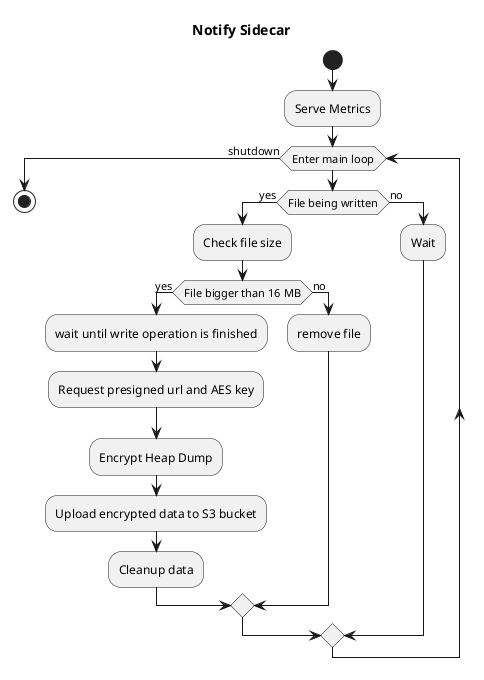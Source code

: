 @startuml
title Notify Sidecar

start

:Serve Metrics;
while (Enter main loop)
if (File being written) then (yes)
  :Check file size;
  if (File bigger than 16 MB) then (yes)
    :wait until write operation is finished;
    :Request presigned url and AES key;
    :Encrypt Heap Dump;
    :Upload encrypted data to S3 bucket;
    :Cleanup data;
    else (no)
    :remove file;
  endif
else (no)
  :Wait;
endif
endwhile (shutdown)

stop
@enduml